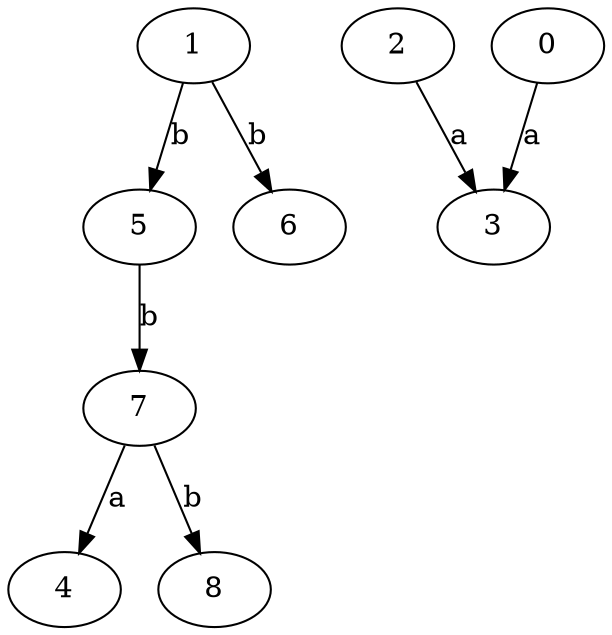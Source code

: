 strict digraph  {
1;
2;
3;
0;
4;
5;
6;
7;
8;
1 -> 5  [label=b];
1 -> 6  [label=b];
2 -> 3  [label=a];
0 -> 3  [label=a];
5 -> 7  [label=b];
7 -> 4  [label=a];
7 -> 8  [label=b];
}
